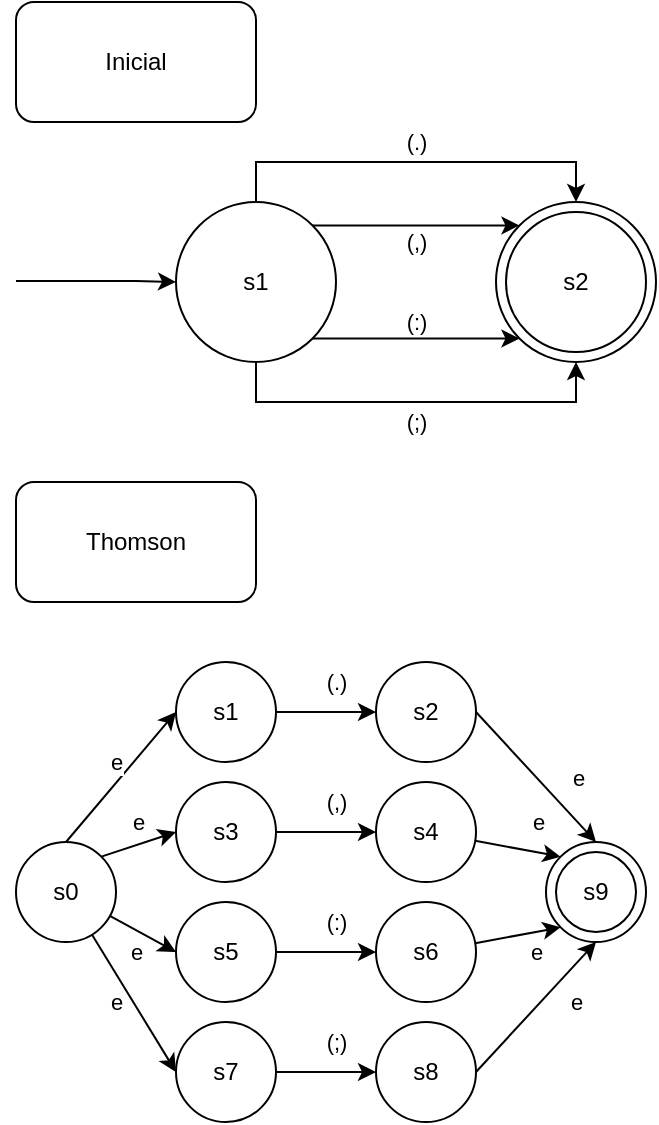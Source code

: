 <mxfile version="15.4.0" type="device"><diagram id="SsqvS4KkKz1LeQIQ_X4x" name="Página-1"><mxGraphModel dx="852" dy="494" grid="1" gridSize="10" guides="1" tooltips="1" connect="1" arrows="1" fold="1" page="1" pageScale="1" pageWidth="850" pageHeight="1100" math="0" shadow="0"><root><mxCell id="0"/><mxCell id="1" parent="0"/><mxCell id="ByyaTbcSXHqNSD8QSRGu-6" value="(.)" style="edgeStyle=orthogonalEdgeStyle;rounded=0;orthogonalLoop=1;jettySize=auto;html=1;entryX=0.5;entryY=0;entryDx=0;entryDy=0;" parent="1" source="ByyaTbcSXHqNSD8QSRGu-2" target="ByyaTbcSXHqNSD8QSRGu-3" edge="1"><mxGeometry y="10" relative="1" as="geometry"><Array as="points"><mxPoint x="200" y="180"/><mxPoint x="360" y="180"/></Array><mxPoint as="offset"/></mxGeometry></mxCell><mxCell id="ByyaTbcSXHqNSD8QSRGu-7" value="(;)" style="edgeStyle=orthogonalEdgeStyle;rounded=0;orthogonalLoop=1;jettySize=auto;html=1;entryX=0.5;entryY=1;entryDx=0;entryDy=0;" parent="1" source="ByyaTbcSXHqNSD8QSRGu-2" target="ByyaTbcSXHqNSD8QSRGu-3" edge="1"><mxGeometry y="-10" relative="1" as="geometry"><Array as="points"><mxPoint x="200" y="300"/><mxPoint x="360" y="300"/></Array><mxPoint as="offset"/></mxGeometry></mxCell><mxCell id="ByyaTbcSXHqNSD8QSRGu-8" value="(,)" style="edgeStyle=orthogonalEdgeStyle;rounded=0;orthogonalLoop=1;jettySize=auto;html=1;exitX=1;exitY=0;exitDx=0;exitDy=0;entryX=0;entryY=0;entryDx=0;entryDy=0;" parent="1" source="ByyaTbcSXHqNSD8QSRGu-2" target="ByyaTbcSXHqNSD8QSRGu-3" edge="1"><mxGeometry y="-8" relative="1" as="geometry"><mxPoint as="offset"/></mxGeometry></mxCell><mxCell id="ByyaTbcSXHqNSD8QSRGu-9" value="(:)" style="edgeStyle=orthogonalEdgeStyle;rounded=0;orthogonalLoop=1;jettySize=auto;html=1;exitX=1;exitY=1;exitDx=0;exitDy=0;entryX=0;entryY=1;entryDx=0;entryDy=0;" parent="1" source="ByyaTbcSXHqNSD8QSRGu-2" target="ByyaTbcSXHqNSD8QSRGu-3" edge="1"><mxGeometry y="8" relative="1" as="geometry"><mxPoint as="offset"/></mxGeometry></mxCell><mxCell id="ByyaTbcSXHqNSD8QSRGu-2" value="s1" style="ellipse;whiteSpace=wrap;html=1;aspect=fixed;" parent="1" vertex="1"><mxGeometry x="160" y="200" width="80" height="80" as="geometry"/></mxCell><mxCell id="ByyaTbcSXHqNSD8QSRGu-3" value="s2" style="ellipse;whiteSpace=wrap;html=1;aspect=fixed;" parent="1" vertex="1"><mxGeometry x="320" y="200" width="80" height="80" as="geometry"/></mxCell><mxCell id="ByyaTbcSXHqNSD8QSRGu-4" style="edgeStyle=orthogonalEdgeStyle;rounded=0;orthogonalLoop=1;jettySize=auto;html=1;" parent="1" edge="1"><mxGeometry relative="1" as="geometry"><mxPoint x="80" y="239.5" as="sourcePoint"/><mxPoint x="160" y="240" as="targetPoint"/><Array as="points"><mxPoint x="140" y="240"/><mxPoint x="140" y="240"/></Array></mxGeometry></mxCell><mxCell id="ByyaTbcSXHqNSD8QSRGu-10" value="s2" style="ellipse;whiteSpace=wrap;html=1;aspect=fixed;" parent="1" vertex="1"><mxGeometry x="325" y="205" width="70" height="70" as="geometry"/></mxCell><mxCell id="rxed9m5dZ1NQhHoC0T3b-1" value="Inicial" style="rounded=1;whiteSpace=wrap;html=1;" vertex="1" parent="1"><mxGeometry x="80" y="100" width="120" height="60" as="geometry"/></mxCell><mxCell id="rxed9m5dZ1NQhHoC0T3b-2" value="Thomson" style="rounded=1;whiteSpace=wrap;html=1;" vertex="1" parent="1"><mxGeometry x="80" y="340" width="120" height="60" as="geometry"/></mxCell><mxCell id="rxed9m5dZ1NQhHoC0T3b-45" value="e" style="rounded=0;orthogonalLoop=1;jettySize=auto;html=1;exitX=0.5;exitY=0;exitDx=0;exitDy=0;entryX=0;entryY=0.5;entryDx=0;entryDy=0;" edge="1" parent="1" source="rxed9m5dZ1NQhHoC0T3b-8" target="rxed9m5dZ1NQhHoC0T3b-38"><mxGeometry x="0.097" y="7" relative="1" as="geometry"><mxPoint as="offset"/></mxGeometry></mxCell><mxCell id="rxed9m5dZ1NQhHoC0T3b-46" value="e" style="rounded=0;orthogonalLoop=1;jettySize=auto;html=1;exitX=1;exitY=0;exitDx=0;exitDy=0;entryX=0;entryY=0.5;entryDx=0;entryDy=0;" edge="1" parent="1" source="rxed9m5dZ1NQhHoC0T3b-8" target="rxed9m5dZ1NQhHoC0T3b-24"><mxGeometry x="0.167" y="11" relative="1" as="geometry"><mxPoint as="offset"/></mxGeometry></mxCell><mxCell id="rxed9m5dZ1NQhHoC0T3b-47" value="e" style="rounded=0;orthogonalLoop=1;jettySize=auto;html=1;entryX=0;entryY=0.5;entryDx=0;entryDy=0;" edge="1" parent="1" source="rxed9m5dZ1NQhHoC0T3b-8" target="rxed9m5dZ1NQhHoC0T3b-10"><mxGeometry x="0.067" y="-10" relative="1" as="geometry"><mxPoint as="offset"/></mxGeometry></mxCell><mxCell id="rxed9m5dZ1NQhHoC0T3b-48" value="e" style="rounded=0;orthogonalLoop=1;jettySize=auto;html=1;entryX=0;entryY=0.5;entryDx=0;entryDy=0;" edge="1" parent="1" source="rxed9m5dZ1NQhHoC0T3b-8" target="rxed9m5dZ1NQhHoC0T3b-31"><mxGeometry x="-0.131" y="-7" relative="1" as="geometry"><mxPoint as="offset"/></mxGeometry></mxCell><mxCell id="rxed9m5dZ1NQhHoC0T3b-8" value="s0" style="ellipse;whiteSpace=wrap;html=1;aspect=fixed;" vertex="1" parent="1"><mxGeometry x="80" y="520" width="50" height="50" as="geometry"/></mxCell><mxCell id="rxed9m5dZ1NQhHoC0T3b-9" value="(:)" style="edgeStyle=orthogonalEdgeStyle;rounded=0;orthogonalLoop=1;jettySize=auto;html=1;entryX=0;entryY=0.5;entryDx=0;entryDy=0;" edge="1" parent="1" source="rxed9m5dZ1NQhHoC0T3b-10" target="rxed9m5dZ1NQhHoC0T3b-12"><mxGeometry x="0.2" y="15" relative="1" as="geometry"><mxPoint x="235" y="568.75" as="targetPoint"/><mxPoint as="offset"/></mxGeometry></mxCell><mxCell id="rxed9m5dZ1NQhHoC0T3b-10" value="s5" style="ellipse;whiteSpace=wrap;html=1;aspect=fixed;" vertex="1" parent="1"><mxGeometry x="160" y="550" width="50" height="50" as="geometry"/></mxCell><mxCell id="rxed9m5dZ1NQhHoC0T3b-11" value="e" style="rounded=0;orthogonalLoop=1;jettySize=auto;html=1;entryX=0;entryY=1;entryDx=0;entryDy=0;" edge="1" parent="1" source="rxed9m5dZ1NQhHoC0T3b-12" target="rxed9m5dZ1NQhHoC0T3b-50"><mxGeometry x="0.339" y="-10" relative="1" as="geometry"><mxPoint x="355" y="575" as="targetPoint"/><mxPoint as="offset"/></mxGeometry></mxCell><mxCell id="rxed9m5dZ1NQhHoC0T3b-12" value="s6" style="ellipse;whiteSpace=wrap;html=1;aspect=fixed;" vertex="1" parent="1"><mxGeometry x="260" y="550" width="50" height="50" as="geometry"/></mxCell><mxCell id="rxed9m5dZ1NQhHoC0T3b-23" value="(,)" style="edgeStyle=orthogonalEdgeStyle;rounded=0;orthogonalLoop=1;jettySize=auto;html=1;entryX=0;entryY=0.5;entryDx=0;entryDy=0;" edge="1" parent="1" source="rxed9m5dZ1NQhHoC0T3b-24" target="rxed9m5dZ1NQhHoC0T3b-26"><mxGeometry x="0.2" y="15" relative="1" as="geometry"><mxPoint x="235" y="508.75" as="targetPoint"/><mxPoint as="offset"/></mxGeometry></mxCell><mxCell id="rxed9m5dZ1NQhHoC0T3b-24" value="s3" style="ellipse;whiteSpace=wrap;html=1;aspect=fixed;" vertex="1" parent="1"><mxGeometry x="160" y="490" width="50" height="50" as="geometry"/></mxCell><mxCell id="rxed9m5dZ1NQhHoC0T3b-25" value="e" style="rounded=0;orthogonalLoop=1;jettySize=auto;html=1;entryX=0;entryY=0;entryDx=0;entryDy=0;" edge="1" parent="1" source="rxed9m5dZ1NQhHoC0T3b-26" target="rxed9m5dZ1NQhHoC0T3b-50"><mxGeometry x="0.333" y="15" relative="1" as="geometry"><mxPoint x="355" y="515" as="targetPoint"/><mxPoint as="offset"/></mxGeometry></mxCell><mxCell id="rxed9m5dZ1NQhHoC0T3b-26" value="s4" style="ellipse;whiteSpace=wrap;html=1;aspect=fixed;" vertex="1" parent="1"><mxGeometry x="260" y="490" width="50" height="50" as="geometry"/></mxCell><mxCell id="rxed9m5dZ1NQhHoC0T3b-30" value="(;)" style="edgeStyle=orthogonalEdgeStyle;rounded=0;orthogonalLoop=1;jettySize=auto;html=1;entryX=0;entryY=0.5;entryDx=0;entryDy=0;" edge="1" parent="1" source="rxed9m5dZ1NQhHoC0T3b-31" target="rxed9m5dZ1NQhHoC0T3b-33"><mxGeometry x="0.2" y="15" relative="1" as="geometry"><mxPoint x="235" y="628.75" as="targetPoint"/><mxPoint as="offset"/></mxGeometry></mxCell><mxCell id="rxed9m5dZ1NQhHoC0T3b-31" value="s7" style="ellipse;whiteSpace=wrap;html=1;aspect=fixed;" vertex="1" parent="1"><mxGeometry x="160" y="610" width="50" height="50" as="geometry"/></mxCell><mxCell id="rxed9m5dZ1NQhHoC0T3b-32" value="e" style="rounded=0;orthogonalLoop=1;jettySize=auto;html=1;entryX=0.5;entryY=1;entryDx=0;entryDy=0;exitX=1;exitY=0.5;exitDx=0;exitDy=0;" edge="1" parent="1" source="rxed9m5dZ1NQhHoC0T3b-33" target="rxed9m5dZ1NQhHoC0T3b-50"><mxGeometry x="0.348" y="-13" relative="1" as="geometry"><mxPoint x="355" y="635" as="targetPoint"/><mxPoint as="offset"/></mxGeometry></mxCell><mxCell id="rxed9m5dZ1NQhHoC0T3b-33" value="s8" style="ellipse;whiteSpace=wrap;html=1;aspect=fixed;" vertex="1" parent="1"><mxGeometry x="260" y="610" width="50" height="50" as="geometry"/></mxCell><mxCell id="rxed9m5dZ1NQhHoC0T3b-37" value="(.)" style="edgeStyle=orthogonalEdgeStyle;rounded=0;orthogonalLoop=1;jettySize=auto;html=1;entryX=0;entryY=0.5;entryDx=0;entryDy=0;" edge="1" parent="1" source="rxed9m5dZ1NQhHoC0T3b-38" target="rxed9m5dZ1NQhHoC0T3b-40"><mxGeometry x="0.2" y="15" relative="1" as="geometry"><mxPoint x="235" y="448.75" as="targetPoint"/><mxPoint as="offset"/></mxGeometry></mxCell><mxCell id="rxed9m5dZ1NQhHoC0T3b-38" value="s1" style="ellipse;whiteSpace=wrap;html=1;aspect=fixed;" vertex="1" parent="1"><mxGeometry x="160" y="430" width="50" height="50" as="geometry"/></mxCell><mxCell id="rxed9m5dZ1NQhHoC0T3b-39" value="e" style="rounded=0;orthogonalLoop=1;jettySize=auto;html=1;entryX=0.5;entryY=0;entryDx=0;entryDy=0;exitX=1;exitY=0.5;exitDx=0;exitDy=0;" edge="1" parent="1" source="rxed9m5dZ1NQhHoC0T3b-40" target="rxed9m5dZ1NQhHoC0T3b-50"><mxGeometry x="0.333" y="15" relative="1" as="geometry"><mxPoint x="355" y="455" as="targetPoint"/><mxPoint as="offset"/></mxGeometry></mxCell><mxCell id="rxed9m5dZ1NQhHoC0T3b-40" value="s2" style="ellipse;whiteSpace=wrap;html=1;aspect=fixed;" vertex="1" parent="1"><mxGeometry x="260" y="430" width="50" height="50" as="geometry"/></mxCell><mxCell id="rxed9m5dZ1NQhHoC0T3b-50" value="s9" style="ellipse;whiteSpace=wrap;html=1;aspect=fixed;" vertex="1" parent="1"><mxGeometry x="345" y="520" width="50" height="50" as="geometry"/></mxCell><mxCell id="rxed9m5dZ1NQhHoC0T3b-55" value="s9" style="ellipse;whiteSpace=wrap;html=1;aspect=fixed;" vertex="1" parent="1"><mxGeometry x="350" y="525" width="40" height="40" as="geometry"/></mxCell></root></mxGraphModel></diagram></mxfile>